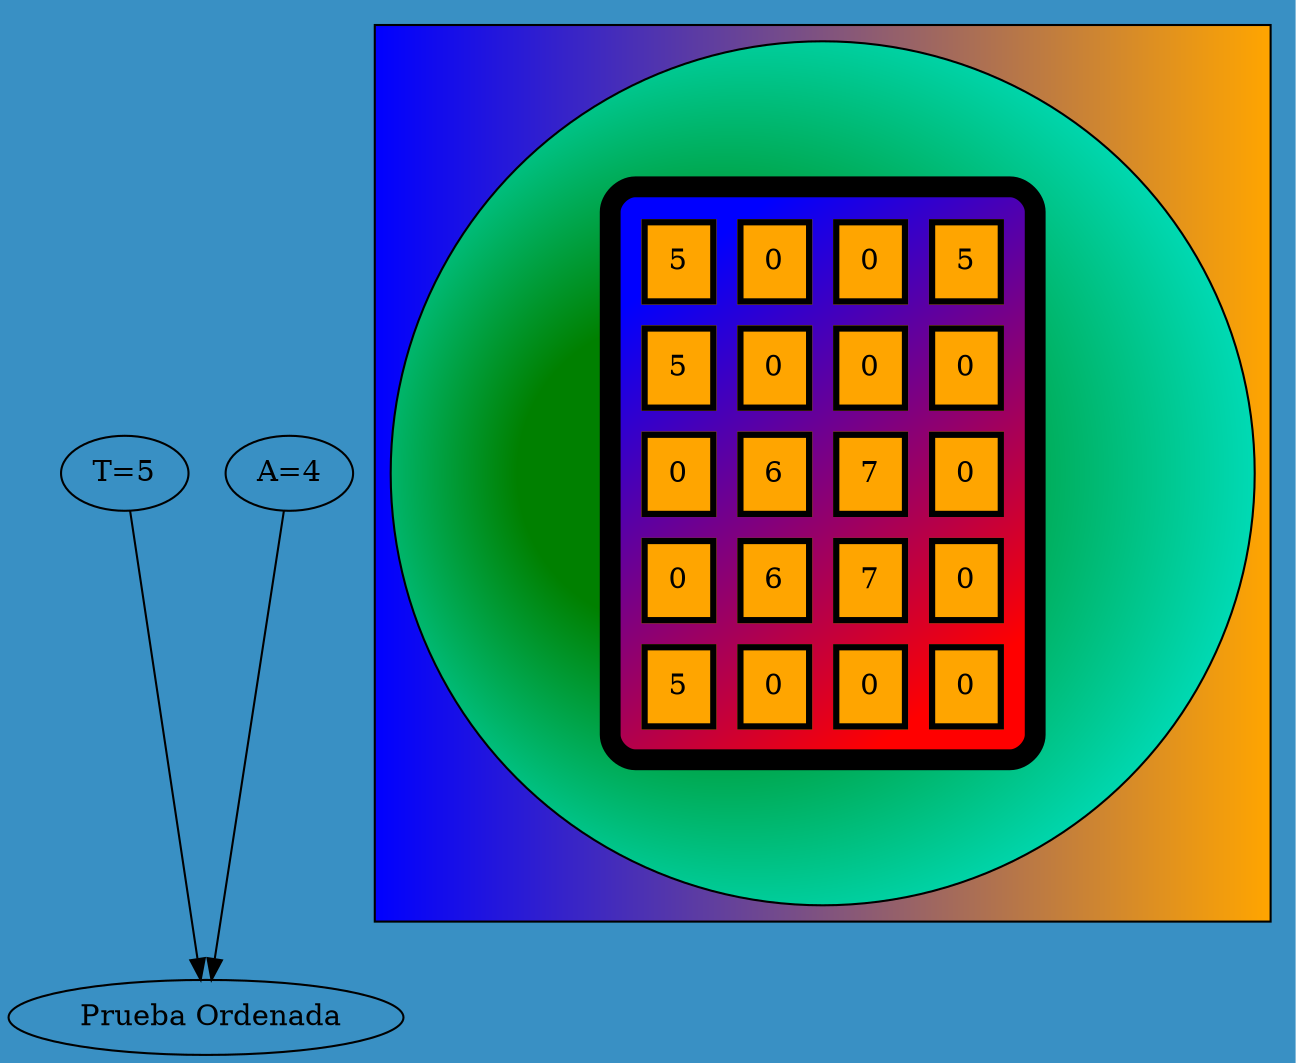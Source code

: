 
            digraph G {"T=5","A=4"->" Prueba Ordenada" bgcolor="#3990C4" style="filled"
            subgraph cluster1 {fillcolor="blue:orange" style="filled"
            node [shape=circle fillcolor="webgreen:cyan" style="radial" gradientangle=180]
            a0 [ label=<
            <TABLE border="10" cellspacing="10" cellpadding="10" style="rounded" bgcolor="blue:red" gradientangle="315">
<TR><TD border="3"  bgcolor="orange" gradientangle="315">5</TD>
<TD border="3"  bgcolor="orange" gradientangle="315">0</TD>
<TD border="3"  bgcolor="orange" gradientangle="315">0</TD>
<TD border="3"  bgcolor="orange" gradientangle="315">5</TD>
</TR>
<TR><TD border="3"  bgcolor="orange" gradientangle="315">5</TD>
<TD border="3"  bgcolor="orange" gradientangle="315">0</TD>
<TD border="3"  bgcolor="orange" gradientangle="315">0</TD>
<TD border="3"  bgcolor="orange" gradientangle="315">0</TD>
</TR>
<TR><TD border="3"  bgcolor="orange" gradientangle="315">0</TD>
<TD border="3"  bgcolor="orange" gradientangle="315">6</TD>
<TD border="3"  bgcolor="orange" gradientangle="315">7</TD>
<TD border="3"  bgcolor="orange" gradientangle="315">0</TD>
</TR>
<TR><TD border="3"  bgcolor="orange" gradientangle="315">0</TD>
<TD border="3"  bgcolor="orange" gradientangle="315">6</TD>
<TD border="3"  bgcolor="orange" gradientangle="315">7</TD>
<TD border="3"  bgcolor="orange" gradientangle="315">0</TD>
</TR>
<TR><TD border="3"  bgcolor="orange" gradientangle="315">5</TD>
<TD border="3"  bgcolor="orange" gradientangle="315">0</TD>
<TD border="3"  bgcolor="orange" gradientangle="315">0</TD>
<TD border="3"  bgcolor="orange" gradientangle="315">0</TD>
 </TR></TABLE>>];
                }
                }
